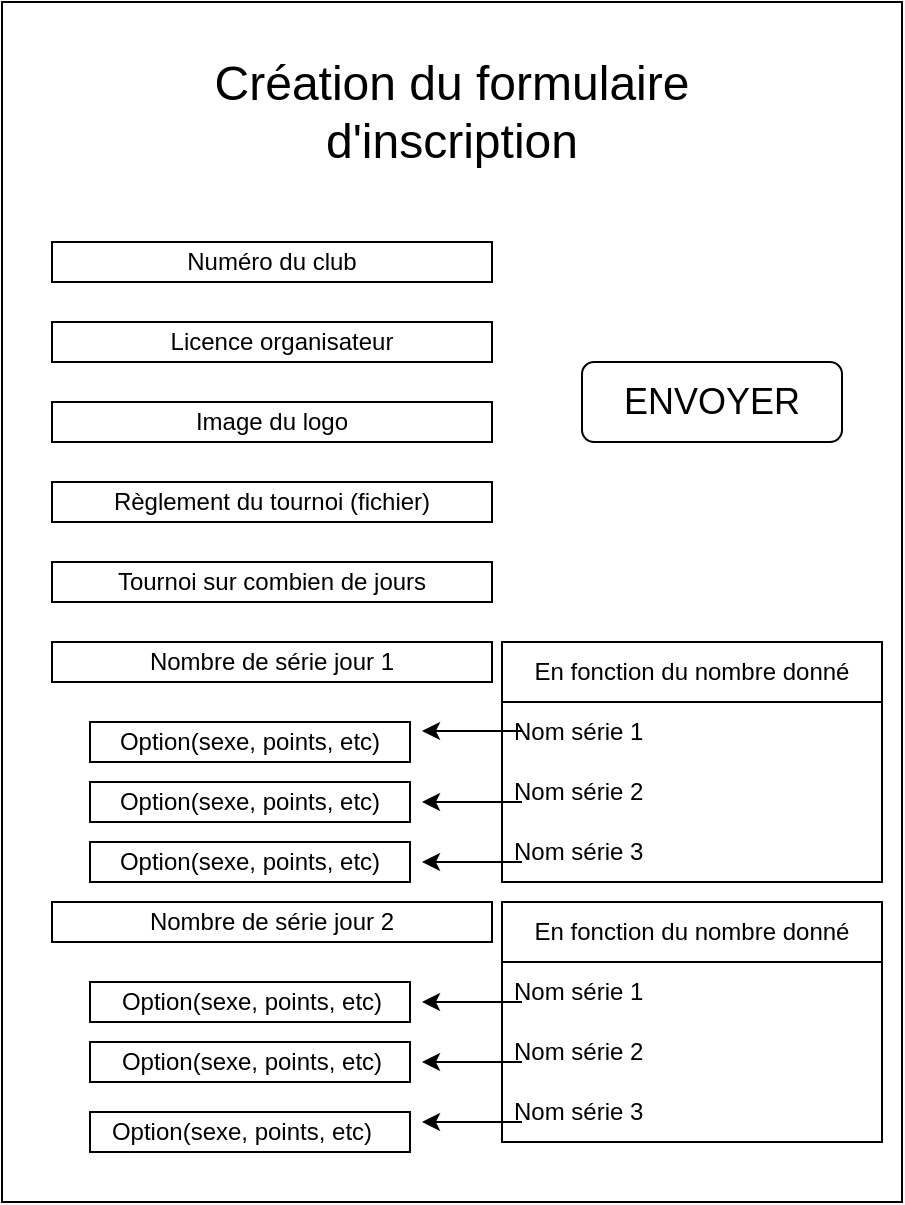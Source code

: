 <mxfile version="22.0.0" type="device">
  <diagram name="Page-1" id="yLtt-x3ORwjLpISUDA5t">
    <mxGraphModel dx="1181" dy="644" grid="1" gridSize="10" guides="1" tooltips="1" connect="1" arrows="1" fold="1" page="1" pageScale="1" pageWidth="827" pageHeight="1169" math="0" shadow="0">
      <root>
        <mxCell id="0" />
        <mxCell id="1" parent="0" />
        <mxCell id="gOopB-zAnKTsu8Dakp9p-15" value="" style="rounded=0;whiteSpace=wrap;html=1;" vertex="1" parent="1">
          <mxGeometry x="304" y="430" width="220" height="20" as="geometry" />
        </mxCell>
        <mxCell id="gOopB-zAnKTsu8Dakp9p-2" value="" style="rounded=0;whiteSpace=wrap;html=1;" vertex="1" parent="1">
          <mxGeometry x="260" y="30" width="450" height="600" as="geometry" />
        </mxCell>
        <mxCell id="gOopB-zAnKTsu8Dakp9p-3" value="&lt;font style=&quot;font-size: 24px;&quot;&gt;Création du formulaire d&#39;inscription&lt;/font&gt;" style="text;html=1;strokeColor=none;fillColor=none;align=center;verticalAlign=middle;whiteSpace=wrap;rounded=0;" vertex="1" parent="1">
          <mxGeometry x="340" y="60" width="290" height="50" as="geometry" />
        </mxCell>
        <mxCell id="gOopB-zAnKTsu8Dakp9p-4" value="" style="rounded=0;whiteSpace=wrap;html=1;" vertex="1" parent="1">
          <mxGeometry x="285" y="150" width="220" height="20" as="geometry" />
        </mxCell>
        <mxCell id="gOopB-zAnKTsu8Dakp9p-5" value="" style="rounded=0;whiteSpace=wrap;html=1;" vertex="1" parent="1">
          <mxGeometry x="285" y="190" width="220" height="20" as="geometry" />
        </mxCell>
        <mxCell id="gOopB-zAnKTsu8Dakp9p-6" value="" style="rounded=0;whiteSpace=wrap;html=1;" vertex="1" parent="1">
          <mxGeometry x="285" y="230" width="220" height="20" as="geometry" />
        </mxCell>
        <mxCell id="gOopB-zAnKTsu8Dakp9p-7" value="" style="rounded=0;whiteSpace=wrap;html=1;" vertex="1" parent="1">
          <mxGeometry x="285" y="270" width="220" height="20" as="geometry" />
        </mxCell>
        <mxCell id="gOopB-zAnKTsu8Dakp9p-8" value="" style="rounded=0;whiteSpace=wrap;html=1;" vertex="1" parent="1">
          <mxGeometry x="285" y="310" width="220" height="20" as="geometry" />
        </mxCell>
        <mxCell id="gOopB-zAnKTsu8Dakp9p-9" value="Numéro du club" style="text;html=1;strokeColor=none;fillColor=none;align=center;verticalAlign=middle;whiteSpace=wrap;rounded=0;" vertex="1" parent="1">
          <mxGeometry x="290" y="150" width="210" height="20" as="geometry" />
        </mxCell>
        <mxCell id="gOopB-zAnKTsu8Dakp9p-10" value="Licence organisateur" style="text;html=1;strokeColor=none;fillColor=none;align=center;verticalAlign=middle;whiteSpace=wrap;rounded=0;" vertex="1" parent="1">
          <mxGeometry x="295" y="190" width="210" height="20" as="geometry" />
        </mxCell>
        <mxCell id="gOopB-zAnKTsu8Dakp9p-11" value="Image du logo" style="text;html=1;strokeColor=none;fillColor=none;align=center;verticalAlign=middle;whiteSpace=wrap;rounded=0;" vertex="1" parent="1">
          <mxGeometry x="290" y="230" width="210" height="20" as="geometry" />
        </mxCell>
        <mxCell id="gOopB-zAnKTsu8Dakp9p-12" value="Règlement du tournoi (fichier)" style="text;html=1;strokeColor=none;fillColor=none;align=center;verticalAlign=middle;whiteSpace=wrap;rounded=0;" vertex="1" parent="1">
          <mxGeometry x="290" y="270" width="210" height="20" as="geometry" />
        </mxCell>
        <mxCell id="gOopB-zAnKTsu8Dakp9p-16" value="" style="rounded=0;whiteSpace=wrap;html=1;" vertex="1" parent="1">
          <mxGeometry x="285" y="480" width="220" height="20" as="geometry" />
        </mxCell>
        <mxCell id="gOopB-zAnKTsu8Dakp9p-18" value="" style="rounded=0;whiteSpace=wrap;html=1;" vertex="1" parent="1">
          <mxGeometry x="285" y="350" width="220" height="20" as="geometry" />
        </mxCell>
        <mxCell id="gOopB-zAnKTsu8Dakp9p-14" value="Nombre de série jour 1" style="text;html=1;strokeColor=none;fillColor=none;align=center;verticalAlign=middle;whiteSpace=wrap;rounded=0;" vertex="1" parent="1">
          <mxGeometry x="290" y="350" width="210" height="20" as="geometry" />
        </mxCell>
        <mxCell id="gOopB-zAnKTsu8Dakp9p-19" value="Tournoi sur combien de jours" style="text;html=1;strokeColor=none;fillColor=none;align=center;verticalAlign=middle;whiteSpace=wrap;rounded=0;" vertex="1" parent="1">
          <mxGeometry x="290" y="310" width="210" height="20" as="geometry" />
        </mxCell>
        <mxCell id="gOopB-zAnKTsu8Dakp9p-20" value="Nombre de série jour 2" style="text;html=1;strokeColor=none;fillColor=none;align=center;verticalAlign=middle;whiteSpace=wrap;rounded=0;" vertex="1" parent="1">
          <mxGeometry x="290" y="480" width="210" height="20" as="geometry" />
        </mxCell>
        <mxCell id="gOopB-zAnKTsu8Dakp9p-21" value="&lt;font style=&quot;font-size: 18px;&quot;&gt;ENVOYER&lt;/font&gt;" style="rounded=1;whiteSpace=wrap;html=1;" vertex="1" parent="1">
          <mxGeometry x="550" y="210" width="130" height="40" as="geometry" />
        </mxCell>
        <mxCell id="gOopB-zAnKTsu8Dakp9p-22" value="En fonction du nombre donné" style="swimlane;fontStyle=0;childLayout=stackLayout;horizontal=1;startSize=30;horizontalStack=0;resizeParent=1;resizeParentMax=0;resizeLast=0;collapsible=1;marginBottom=0;whiteSpace=wrap;html=1;" vertex="1" parent="1">
          <mxGeometry x="510" y="350" width="190" height="120" as="geometry" />
        </mxCell>
        <mxCell id="gOopB-zAnKTsu8Dakp9p-34" value="" style="endArrow=classic;html=1;rounded=0;" edge="1" parent="gOopB-zAnKTsu8Dakp9p-22">
          <mxGeometry width="50" height="50" relative="1" as="geometry">
            <mxPoint x="10" y="44.5" as="sourcePoint" />
            <mxPoint x="-40" y="44.5" as="targetPoint" />
          </mxGeometry>
        </mxCell>
        <mxCell id="gOopB-zAnKTsu8Dakp9p-23" value="Nom série 1" style="text;strokeColor=none;fillColor=none;align=left;verticalAlign=middle;spacingLeft=4;spacingRight=4;overflow=hidden;points=[[0,0.5],[1,0.5]];portConstraint=eastwest;rotatable=0;whiteSpace=wrap;html=1;" vertex="1" parent="gOopB-zAnKTsu8Dakp9p-22">
          <mxGeometry y="30" width="190" height="30" as="geometry" />
        </mxCell>
        <mxCell id="gOopB-zAnKTsu8Dakp9p-27" value="Nom série 2" style="text;strokeColor=none;fillColor=none;align=left;verticalAlign=middle;spacingLeft=4;spacingRight=4;overflow=hidden;points=[[0,0.5],[1,0.5]];portConstraint=eastwest;rotatable=0;whiteSpace=wrap;html=1;" vertex="1" parent="gOopB-zAnKTsu8Dakp9p-22">
          <mxGeometry y="60" width="190" height="30" as="geometry" />
        </mxCell>
        <mxCell id="gOopB-zAnKTsu8Dakp9p-28" value="Nom série 3" style="text;strokeColor=none;fillColor=none;align=left;verticalAlign=middle;spacingLeft=4;spacingRight=4;overflow=hidden;points=[[0,0.5],[1,0.5]];portConstraint=eastwest;rotatable=0;whiteSpace=wrap;html=1;" vertex="1" parent="gOopB-zAnKTsu8Dakp9p-22">
          <mxGeometry y="90" width="190" height="30" as="geometry" />
        </mxCell>
        <mxCell id="gOopB-zAnKTsu8Dakp9p-30" value="En fonction du nombre donné" style="swimlane;fontStyle=0;childLayout=stackLayout;horizontal=1;startSize=30;horizontalStack=0;resizeParent=1;resizeParentMax=0;resizeLast=0;collapsible=1;marginBottom=0;whiteSpace=wrap;html=1;" vertex="1" parent="1">
          <mxGeometry x="510" y="480" width="190" height="120" as="geometry" />
        </mxCell>
        <mxCell id="gOopB-zAnKTsu8Dakp9p-31" value="Nom série 1" style="text;strokeColor=none;fillColor=none;align=left;verticalAlign=middle;spacingLeft=4;spacingRight=4;overflow=hidden;points=[[0,0.5],[1,0.5]];portConstraint=eastwest;rotatable=0;whiteSpace=wrap;html=1;" vertex="1" parent="gOopB-zAnKTsu8Dakp9p-30">
          <mxGeometry y="30" width="190" height="30" as="geometry" />
        </mxCell>
        <mxCell id="gOopB-zAnKTsu8Dakp9p-32" value="Nom série 2" style="text;strokeColor=none;fillColor=none;align=left;verticalAlign=middle;spacingLeft=4;spacingRight=4;overflow=hidden;points=[[0,0.5],[1,0.5]];portConstraint=eastwest;rotatable=0;whiteSpace=wrap;html=1;" vertex="1" parent="gOopB-zAnKTsu8Dakp9p-30">
          <mxGeometry y="60" width="190" height="30" as="geometry" />
        </mxCell>
        <mxCell id="gOopB-zAnKTsu8Dakp9p-33" value="Nom série 3" style="text;strokeColor=none;fillColor=none;align=left;verticalAlign=middle;spacingLeft=4;spacingRight=4;overflow=hidden;points=[[0,0.5],[1,0.5]];portConstraint=eastwest;rotatable=0;whiteSpace=wrap;html=1;" vertex="1" parent="gOopB-zAnKTsu8Dakp9p-30">
          <mxGeometry y="90" width="190" height="30" as="geometry" />
        </mxCell>
        <mxCell id="gOopB-zAnKTsu8Dakp9p-35" value="" style="endArrow=classic;html=1;rounded=0;" edge="1" parent="1">
          <mxGeometry width="50" height="50" relative="1" as="geometry">
            <mxPoint x="520" y="430" as="sourcePoint" />
            <mxPoint x="470" y="430" as="targetPoint" />
          </mxGeometry>
        </mxCell>
        <mxCell id="gOopB-zAnKTsu8Dakp9p-36" value="" style="endArrow=classic;html=1;rounded=0;" edge="1" parent="1">
          <mxGeometry width="50" height="50" relative="1" as="geometry">
            <mxPoint x="520" y="460" as="sourcePoint" />
            <mxPoint x="470" y="460" as="targetPoint" />
          </mxGeometry>
        </mxCell>
        <mxCell id="gOopB-zAnKTsu8Dakp9p-37" value="" style="endArrow=classic;html=1;rounded=0;" edge="1" parent="1">
          <mxGeometry width="50" height="50" relative="1" as="geometry">
            <mxPoint x="520" y="590" as="sourcePoint" />
            <mxPoint x="470" y="590" as="targetPoint" />
          </mxGeometry>
        </mxCell>
        <mxCell id="gOopB-zAnKTsu8Dakp9p-38" value="" style="endArrow=classic;html=1;rounded=0;" edge="1" parent="1">
          <mxGeometry width="50" height="50" relative="1" as="geometry">
            <mxPoint x="520" y="560" as="sourcePoint" />
            <mxPoint x="470" y="560" as="targetPoint" />
          </mxGeometry>
        </mxCell>
        <mxCell id="gOopB-zAnKTsu8Dakp9p-39" value="" style="endArrow=classic;html=1;rounded=0;" edge="1" parent="1">
          <mxGeometry width="50" height="50" relative="1" as="geometry">
            <mxPoint x="520" y="530" as="sourcePoint" />
            <mxPoint x="470" y="530" as="targetPoint" />
          </mxGeometry>
        </mxCell>
        <mxCell id="gOopB-zAnKTsu8Dakp9p-42" value="" style="rounded=0;whiteSpace=wrap;html=1;" vertex="1" parent="1">
          <mxGeometry x="304" y="585" width="160" height="20" as="geometry" />
        </mxCell>
        <mxCell id="gOopB-zAnKTsu8Dakp9p-43" value="" style="rounded=0;whiteSpace=wrap;html=1;" vertex="1" parent="1">
          <mxGeometry x="304" y="550" width="160" height="20" as="geometry" />
        </mxCell>
        <mxCell id="gOopB-zAnKTsu8Dakp9p-44" value="" style="rounded=0;whiteSpace=wrap;html=1;" vertex="1" parent="1">
          <mxGeometry x="304" y="520" width="160" height="20" as="geometry" />
        </mxCell>
        <mxCell id="gOopB-zAnKTsu8Dakp9p-45" value="" style="rounded=0;whiteSpace=wrap;html=1;" vertex="1" parent="1">
          <mxGeometry x="304" y="450" width="160" height="20" as="geometry" />
        </mxCell>
        <mxCell id="gOopB-zAnKTsu8Dakp9p-46" value="" style="rounded=0;whiteSpace=wrap;html=1;" vertex="1" parent="1">
          <mxGeometry x="304" y="420" width="160" height="20" as="geometry" />
        </mxCell>
        <mxCell id="gOopB-zAnKTsu8Dakp9p-47" value="" style="rounded=0;whiteSpace=wrap;html=1;" vertex="1" parent="1">
          <mxGeometry x="304" y="390" width="160" height="20" as="geometry" />
        </mxCell>
        <mxCell id="gOopB-zAnKTsu8Dakp9p-54" value="Option(sexe, points, etc)" style="text;html=1;strokeColor=none;fillColor=none;align=center;verticalAlign=middle;whiteSpace=wrap;rounded=0;" vertex="1" parent="1">
          <mxGeometry x="294" y="450" width="180" height="20" as="geometry" />
        </mxCell>
        <mxCell id="gOopB-zAnKTsu8Dakp9p-55" value="Option(sexe, points, etc)" style="text;html=1;strokeColor=none;fillColor=none;align=center;verticalAlign=middle;whiteSpace=wrap;rounded=0;" vertex="1" parent="1">
          <mxGeometry x="294" y="390" width="180" height="20" as="geometry" />
        </mxCell>
        <mxCell id="gOopB-zAnKTsu8Dakp9p-56" value="Option(sexe, points, etc)" style="text;html=1;strokeColor=none;fillColor=none;align=center;verticalAlign=middle;whiteSpace=wrap;rounded=0;" vertex="1" parent="1">
          <mxGeometry x="294" y="420" width="180" height="20" as="geometry" />
        </mxCell>
        <mxCell id="gOopB-zAnKTsu8Dakp9p-57" value="Option(sexe, points, etc)" style="text;html=1;strokeColor=none;fillColor=none;align=center;verticalAlign=middle;whiteSpace=wrap;rounded=0;" vertex="1" parent="1">
          <mxGeometry x="295" y="520" width="180" height="20" as="geometry" />
        </mxCell>
        <mxCell id="gOopB-zAnKTsu8Dakp9p-58" value="Option(sexe, points, etc)" style="text;html=1;strokeColor=none;fillColor=none;align=center;verticalAlign=middle;whiteSpace=wrap;rounded=0;" vertex="1" parent="1">
          <mxGeometry x="295" y="550" width="180" height="20" as="geometry" />
        </mxCell>
        <mxCell id="gOopB-zAnKTsu8Dakp9p-59" value="Option(sexe, points, etc)" style="text;html=1;strokeColor=none;fillColor=none;align=center;verticalAlign=middle;whiteSpace=wrap;rounded=0;" vertex="1" parent="1">
          <mxGeometry x="290" y="585" width="180" height="20" as="geometry" />
        </mxCell>
      </root>
    </mxGraphModel>
  </diagram>
</mxfile>
